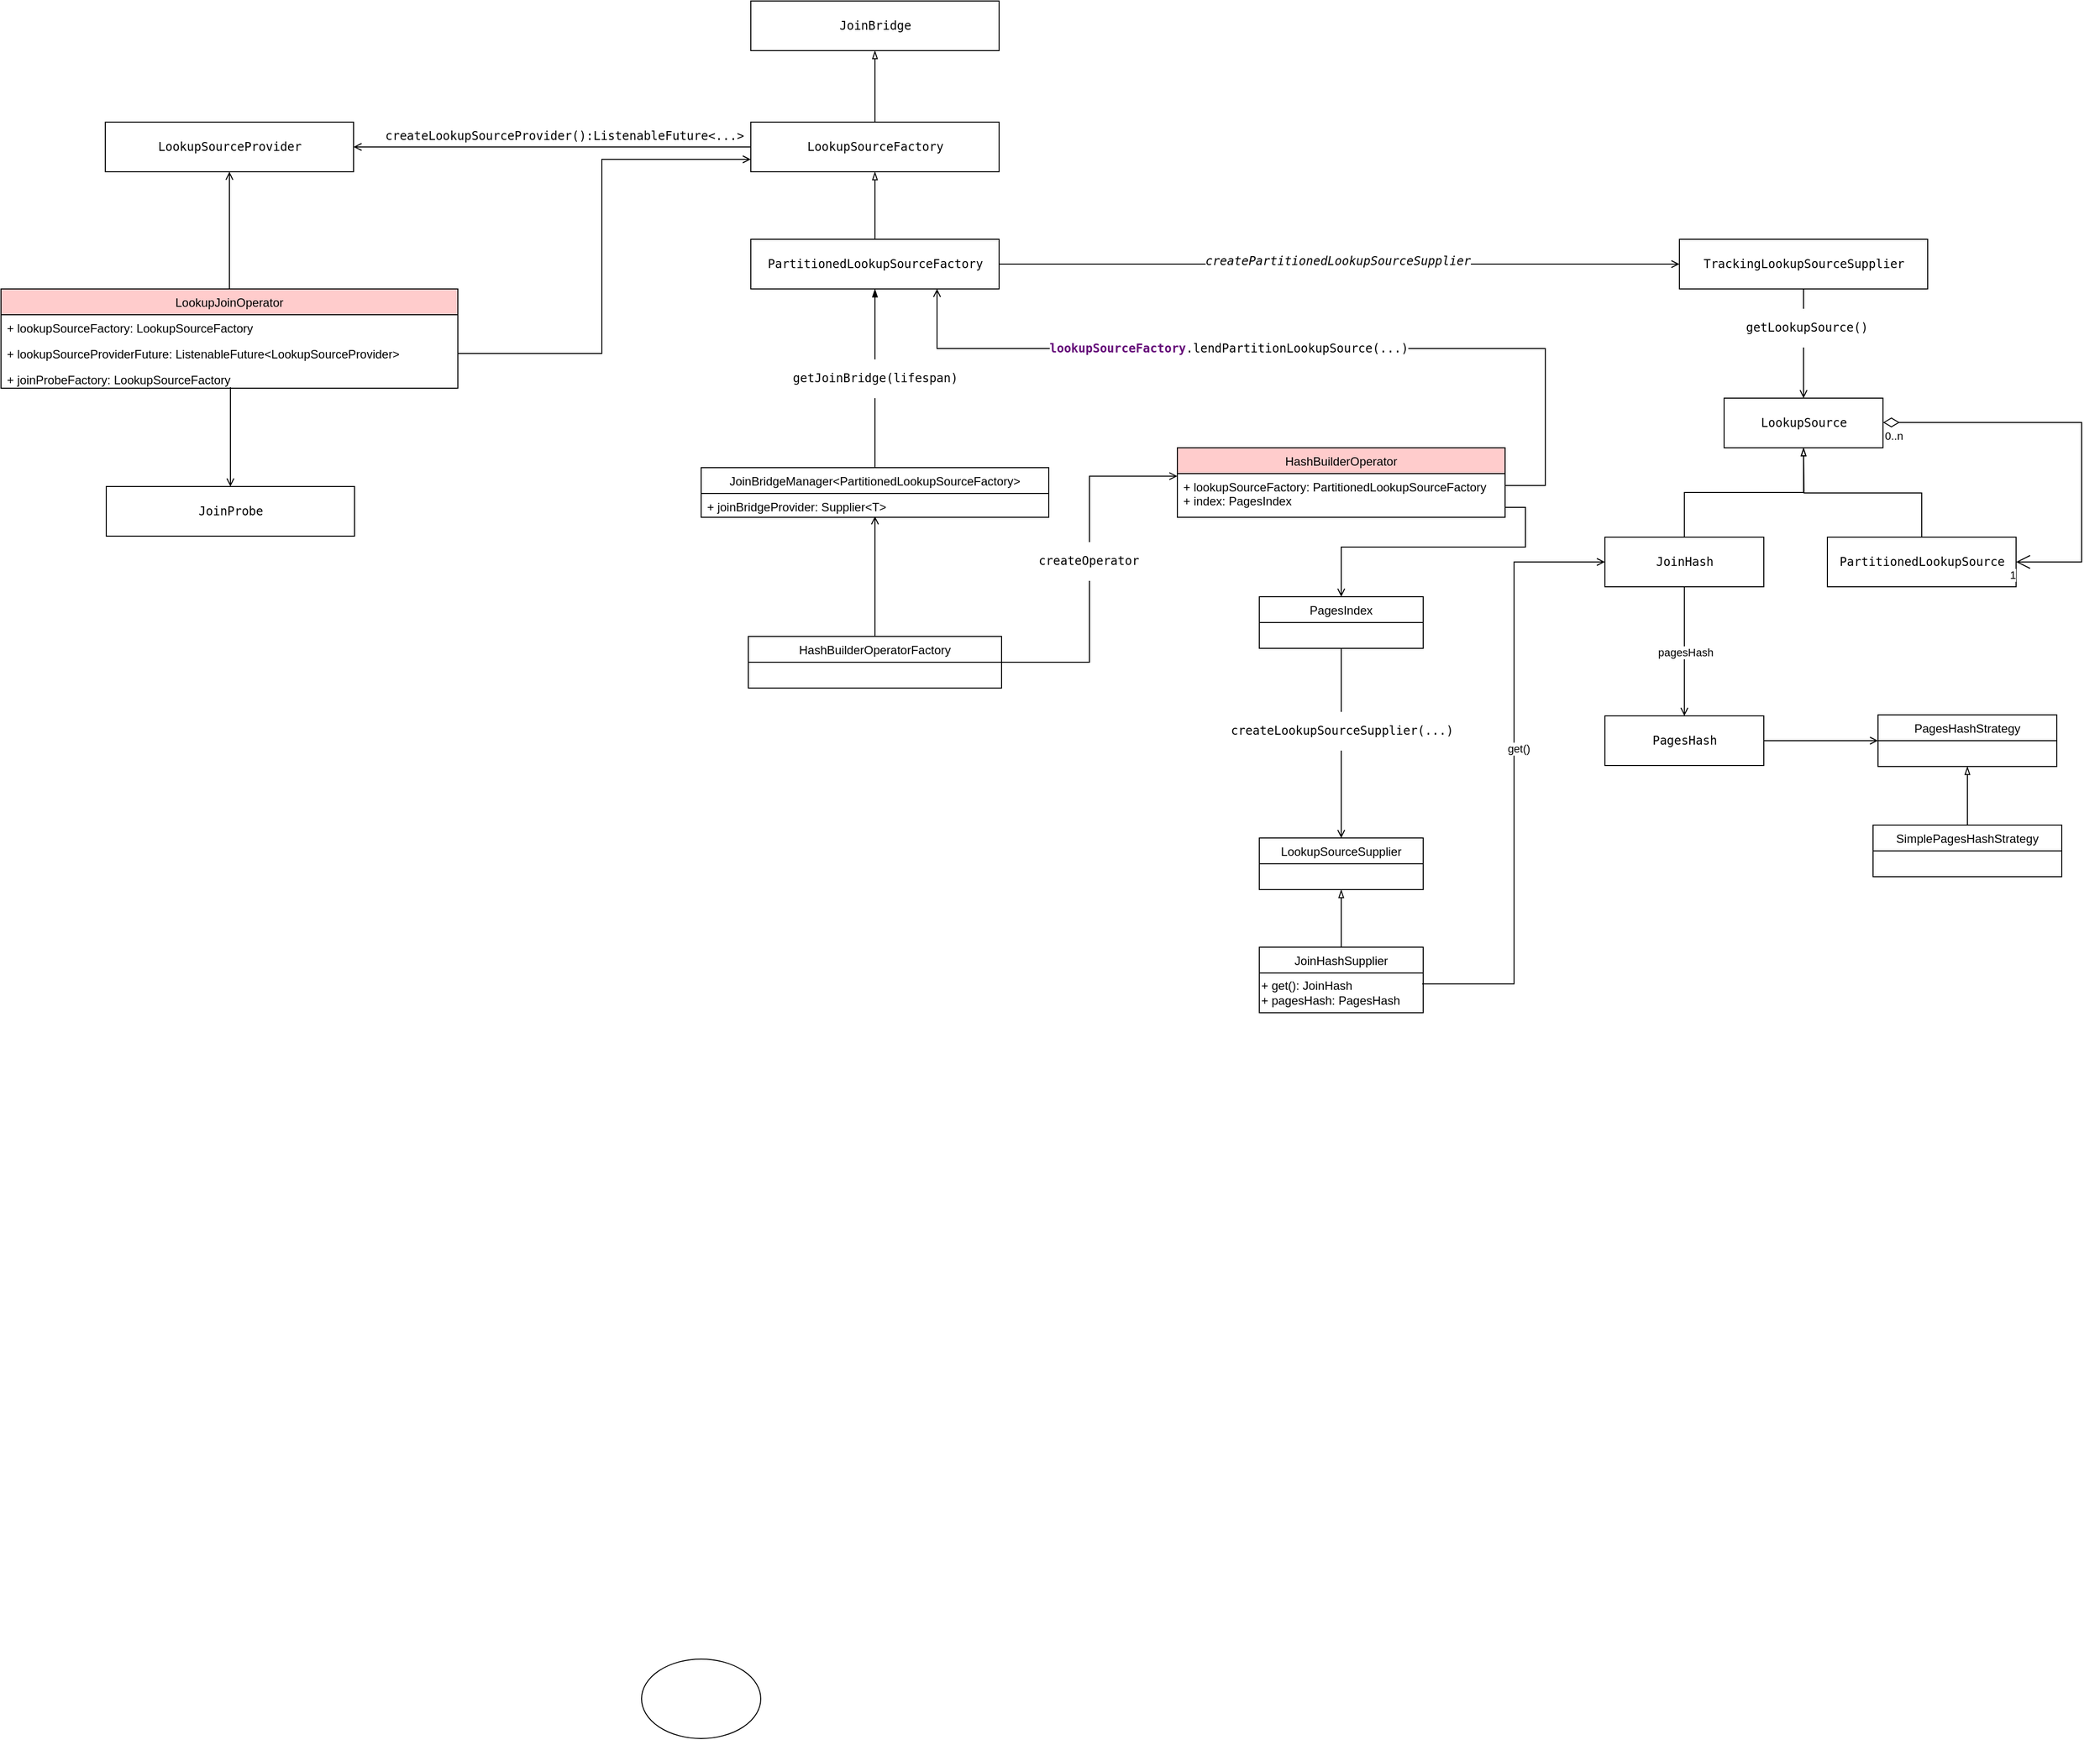 <mxfile version="21.1.7" type="device" pages="2">
  <diagram id="C5RBs43oDa-KdzZeNtuy" name="相关函数">
    <mxGraphModel dx="3328" dy="828" grid="1" gridSize="10" guides="1" tooltips="1" connect="1" arrows="1" fold="1" page="1" pageScale="1" pageWidth="827" pageHeight="1169" math="0" shadow="0">
      <root>
        <mxCell id="WIyWlLk6GJQsqaUBKTNV-0" />
        <mxCell id="WIyWlLk6GJQsqaUBKTNV-1" parent="WIyWlLk6GJQsqaUBKTNV-0" />
        <mxCell id="B8zzbuv3ksz0453BmyY3-16" value="&lt;pre style=&quot;background-color: rgb(255, 255, 255); font-family: &amp;quot;JetBrains Mono&amp;quot;, monospace; font-size: 9pt;&quot;&gt;JoinBridge&lt;/pre&gt;" style="html=1;" parent="WIyWlLk6GJQsqaUBKTNV-1" vertex="1">
          <mxGeometry x="-670" y="50" width="250" height="50" as="geometry" />
        </mxCell>
        <mxCell id="B8zzbuv3ksz0453BmyY3-19" style="edgeStyle=orthogonalEdgeStyle;rounded=1;orthogonalLoop=1;jettySize=auto;html=1;exitX=0.5;exitY=0;exitDx=0;exitDy=0;entryX=0.5;entryY=1;entryDx=0;entryDy=0;endArrow=blockThin;endFill=0;" parent="WIyWlLk6GJQsqaUBKTNV-1" source="B8zzbuv3ksz0453BmyY3-17" target="B8zzbuv3ksz0453BmyY3-16" edge="1">
          <mxGeometry relative="1" as="geometry" />
        </mxCell>
        <mxCell id="3xh_i-ElX3cIJQ1Jjstn-41" style="edgeStyle=orthogonalEdgeStyle;rounded=0;orthogonalLoop=1;jettySize=auto;html=1;exitX=0;exitY=0.5;exitDx=0;exitDy=0;entryX=1;entryY=0.5;entryDx=0;entryDy=0;startArrow=none;startFill=0;endArrow=open;endFill=0;" parent="WIyWlLk6GJQsqaUBKTNV-1" source="B8zzbuv3ksz0453BmyY3-17" target="3xh_i-ElX3cIJQ1Jjstn-40" edge="1">
          <mxGeometry relative="1" as="geometry" />
        </mxCell>
        <mxCell id="3xh_i-ElX3cIJQ1Jjstn-42" value="&lt;pre style=&quot;font-family: &amp;quot;JetBrains Mono&amp;quot;, monospace; font-size: 9pt;&quot;&gt;&lt;br&gt;&lt;/pre&gt;" style="edgeLabel;html=1;align=center;verticalAlign=middle;resizable=0;points=[];" parent="3xh_i-ElX3cIJQ1Jjstn-41" vertex="1" connectable="0">
          <mxGeometry x="-0.046" y="-1" relative="1" as="geometry">
            <mxPoint as="offset" />
          </mxGeometry>
        </mxCell>
        <mxCell id="B8zzbuv3ksz0453BmyY3-17" value="&lt;pre style=&quot;background-color: rgb(255, 255, 255); font-family: &amp;quot;JetBrains Mono&amp;quot;, monospace; font-size: 9pt;&quot;&gt;&lt;pre style=&quot;font-family: &amp;quot;JetBrains Mono&amp;quot;, monospace; font-size: 9pt;&quot;&gt;LookupSourceFactory&lt;/pre&gt;&lt;/pre&gt;" style="html=1;" parent="WIyWlLk6GJQsqaUBKTNV-1" vertex="1">
          <mxGeometry x="-670" y="172" width="250" height="50" as="geometry" />
        </mxCell>
        <mxCell id="B8zzbuv3ksz0453BmyY3-22" value="&lt;pre style=&quot;background-color: rgb(255, 255, 255); font-family: &amp;quot;JetBrains Mono&amp;quot;, monospace; font-size: 9pt;&quot;&gt;&lt;pre style=&quot;font-family: &amp;quot;JetBrains Mono&amp;quot;, monospace; font-size: 9pt;&quot;&gt;LookupSource&lt;/pre&gt;&lt;/pre&gt;" style="html=1;" parent="WIyWlLk6GJQsqaUBKTNV-1" vertex="1">
          <mxGeometry x="310" y="450" width="160" height="50" as="geometry" />
        </mxCell>
        <mxCell id="B8zzbuv3ksz0453BmyY3-25" style="edgeStyle=orthogonalEdgeStyle;rounded=0;orthogonalLoop=1;jettySize=auto;html=1;exitX=0.5;exitY=0;exitDx=0;exitDy=0;entryX=0.5;entryY=1;entryDx=0;entryDy=0;endArrow=blockThin;endFill=0;" parent="WIyWlLk6GJQsqaUBKTNV-1" source="B8zzbuv3ksz0453BmyY3-23" target="B8zzbuv3ksz0453BmyY3-22" edge="1">
          <mxGeometry relative="1" as="geometry" />
        </mxCell>
        <mxCell id="3xh_i-ElX3cIJQ1Jjstn-24" style="edgeStyle=orthogonalEdgeStyle;rounded=0;orthogonalLoop=1;jettySize=auto;html=1;exitX=0;exitY=0.5;exitDx=0;exitDy=0;entryX=0.994;entryY=0.275;entryDx=0;entryDy=0;entryPerimeter=0;startArrow=open;startFill=0;endArrow=none;endFill=0;" parent="WIyWlLk6GJQsqaUBKTNV-1" source="B8zzbuv3ksz0453BmyY3-23" target="3xh_i-ElX3cIJQ1Jjstn-23" edge="1">
          <mxGeometry relative="1" as="geometry" />
        </mxCell>
        <mxCell id="3xh_i-ElX3cIJQ1Jjstn-29" value="get()" style="edgeLabel;html=1;align=center;verticalAlign=middle;resizable=0;points=[];" parent="3xh_i-ElX3cIJQ1Jjstn-24" vertex="1" connectable="0">
          <mxGeometry x="-0.085" y="4" relative="1" as="geometry">
            <mxPoint y="1" as="offset" />
          </mxGeometry>
        </mxCell>
        <mxCell id="3xh_i-ElX3cIJQ1Jjstn-27" style="edgeStyle=orthogonalEdgeStyle;rounded=0;orthogonalLoop=1;jettySize=auto;html=1;exitX=0.5;exitY=1;exitDx=0;exitDy=0;entryX=0.5;entryY=0;entryDx=0;entryDy=0;startArrow=none;startFill=0;endArrow=open;endFill=0;" parent="WIyWlLk6GJQsqaUBKTNV-1" source="B8zzbuv3ksz0453BmyY3-23" target="3xh_i-ElX3cIJQ1Jjstn-25" edge="1">
          <mxGeometry relative="1" as="geometry" />
        </mxCell>
        <mxCell id="3xh_i-ElX3cIJQ1Jjstn-28" value="pagesHash" style="edgeLabel;html=1;align=center;verticalAlign=middle;resizable=0;points=[];" parent="3xh_i-ElX3cIJQ1Jjstn-27" vertex="1" connectable="0">
          <mxGeometry x="0.015" y="1" relative="1" as="geometry">
            <mxPoint as="offset" />
          </mxGeometry>
        </mxCell>
        <mxCell id="B8zzbuv3ksz0453BmyY3-23" value="&lt;pre style=&quot;background-color: rgb(255, 255, 255); font-family: &amp;quot;JetBrains Mono&amp;quot;, monospace; font-size: 9pt;&quot;&gt;&lt;pre style=&quot;font-family: &amp;quot;JetBrains Mono&amp;quot;, monospace; font-size: 9pt;&quot;&gt;JoinHash&lt;/pre&gt;&lt;/pre&gt;" style="html=1;" parent="WIyWlLk6GJQsqaUBKTNV-1" vertex="1">
          <mxGeometry x="190" y="590" width="160" height="50" as="geometry" />
        </mxCell>
        <mxCell id="B8zzbuv3ksz0453BmyY3-26" style="edgeStyle=orthogonalEdgeStyle;rounded=0;orthogonalLoop=1;jettySize=auto;html=1;exitX=0.5;exitY=0;exitDx=0;exitDy=0;endArrow=blockThin;endFill=0;" parent="WIyWlLk6GJQsqaUBKTNV-1" source="B8zzbuv3ksz0453BmyY3-24" edge="1">
          <mxGeometry relative="1" as="geometry">
            <mxPoint x="390" y="500" as="targetPoint" />
          </mxGeometry>
        </mxCell>
        <mxCell id="B8zzbuv3ksz0453BmyY3-24" value="&lt;pre style=&quot;background-color: rgb(255, 255, 255); font-family: &amp;quot;JetBrains Mono&amp;quot;, monospace; font-size: 9pt;&quot;&gt;&lt;pre style=&quot;font-family: &amp;quot;JetBrains Mono&amp;quot;, monospace; font-size: 9pt;&quot;&gt;PartitionedLookupSource&lt;/pre&gt;&lt;/pre&gt;" style="html=1;" parent="WIyWlLk6GJQsqaUBKTNV-1" vertex="1">
          <mxGeometry x="414" y="590" width="190" height="50" as="geometry" />
        </mxCell>
        <mxCell id="B8zzbuv3ksz0453BmyY3-28" value="" style="endArrow=open;html=1;endSize=12;startArrow=diamondThin;startSize=14;startFill=0;edgeStyle=orthogonalEdgeStyle;rounded=0;entryX=1;entryY=0.5;entryDx=0;entryDy=0;" parent="WIyWlLk6GJQsqaUBKTNV-1" target="B8zzbuv3ksz0453BmyY3-24" edge="1">
          <mxGeometry relative="1" as="geometry">
            <mxPoint x="470" y="474.5" as="sourcePoint" />
            <mxPoint x="630" y="474.5" as="targetPoint" />
            <Array as="points">
              <mxPoint x="670" y="475" />
              <mxPoint x="670" y="615" />
            </Array>
          </mxGeometry>
        </mxCell>
        <mxCell id="B8zzbuv3ksz0453BmyY3-29" value="0..n" style="edgeLabel;resizable=0;html=1;align=left;verticalAlign=top;" parent="B8zzbuv3ksz0453BmyY3-28" connectable="0" vertex="1">
          <mxGeometry x="-1" relative="1" as="geometry" />
        </mxCell>
        <mxCell id="B8zzbuv3ksz0453BmyY3-30" value="1" style="edgeLabel;resizable=0;html=1;align=right;verticalAlign=top;" parent="B8zzbuv3ksz0453BmyY3-28" connectable="0" vertex="1">
          <mxGeometry x="1" relative="1" as="geometry" />
        </mxCell>
        <mxCell id="B8zzbuv3ksz0453BmyY3-39" style="edgeStyle=orthogonalEdgeStyle;rounded=0;orthogonalLoop=1;jettySize=auto;html=1;exitX=0.5;exitY=0;exitDx=0;exitDy=0;entryX=0.5;entryY=1;entryDx=0;entryDy=0;endArrow=blockThin;endFill=0;" parent="WIyWlLk6GJQsqaUBKTNV-1" source="B8zzbuv3ksz0453BmyY3-32" target="B8zzbuv3ksz0453BmyY3-17" edge="1">
          <mxGeometry relative="1" as="geometry" />
        </mxCell>
        <mxCell id="B8zzbuv3ksz0453BmyY3-40" style="edgeStyle=orthogonalEdgeStyle;rounded=0;orthogonalLoop=1;jettySize=auto;html=1;exitX=1;exitY=0.5;exitDx=0;exitDy=0;endArrow=open;endFill=0;" parent="WIyWlLk6GJQsqaUBKTNV-1" source="B8zzbuv3ksz0453BmyY3-32" target="B8zzbuv3ksz0453BmyY3-38" edge="1">
          <mxGeometry relative="1" as="geometry" />
        </mxCell>
        <mxCell id="B8zzbuv3ksz0453BmyY3-41" value="&lt;pre style=&quot;font-family: &amp;quot;JetBrains Mono&amp;quot;, monospace; font-size: 9pt;&quot;&gt;&lt;span style=&quot;font-style:italic;&quot;&gt;createPartitionedLookupSourceSupplier&lt;/span&gt;&lt;/pre&gt;" style="edgeLabel;html=1;align=center;verticalAlign=middle;resizable=0;points=[];" parent="B8zzbuv3ksz0453BmyY3-40" vertex="1" connectable="0">
          <mxGeometry x="-0.009" y="3" relative="1" as="geometry">
            <mxPoint x="1" as="offset" />
          </mxGeometry>
        </mxCell>
        <mxCell id="B8zzbuv3ksz0453BmyY3-32" value="&lt;pre style=&quot;background-color: rgb(255, 255, 255); font-family: &amp;quot;JetBrains Mono&amp;quot;, monospace; font-size: 9pt;&quot;&gt;&lt;pre style=&quot;font-family: &amp;quot;JetBrains Mono&amp;quot;, monospace; font-size: 9pt;&quot;&gt;PartitionedLookupSourceFactory&lt;/pre&gt;&lt;/pre&gt;" style="html=1;" parent="WIyWlLk6GJQsqaUBKTNV-1" vertex="1">
          <mxGeometry x="-670" y="290" width="250" height="50" as="geometry" />
        </mxCell>
        <mxCell id="B8zzbuv3ksz0453BmyY3-42" style="edgeStyle=orthogonalEdgeStyle;rounded=0;orthogonalLoop=1;jettySize=auto;html=1;exitX=0.5;exitY=1;exitDx=0;exitDy=0;entryX=0.5;entryY=0;entryDx=0;entryDy=0;endArrow=open;endFill=0;" parent="WIyWlLk6GJQsqaUBKTNV-1" source="B8zzbuv3ksz0453BmyY3-38" target="B8zzbuv3ksz0453BmyY3-22" edge="1">
          <mxGeometry relative="1" as="geometry" />
        </mxCell>
        <mxCell id="B8zzbuv3ksz0453BmyY3-43" value="&lt;pre style=&quot;font-family: &amp;quot;JetBrains Mono&amp;quot;, monospace; font-size: 9pt;&quot;&gt;getLookupSource()&lt;/pre&gt;" style="edgeLabel;html=1;align=center;verticalAlign=middle;resizable=0;points=[];" parent="B8zzbuv3ksz0453BmyY3-42" vertex="1" connectable="0">
          <mxGeometry x="-0.291" y="3" relative="1" as="geometry">
            <mxPoint as="offset" />
          </mxGeometry>
        </mxCell>
        <mxCell id="B8zzbuv3ksz0453BmyY3-38" value="&lt;pre style=&quot;background-color: rgb(255, 255, 255); font-family: &amp;quot;JetBrains Mono&amp;quot;, monospace; font-size: 9pt;&quot;&gt;&lt;pre style=&quot;font-family: &amp;quot;JetBrains Mono&amp;quot;, monospace; font-size: 9pt;&quot;&gt;TrackingLookupSourceSupplier&lt;/pre&gt;&lt;/pre&gt;" style="html=1;" parent="WIyWlLk6GJQsqaUBKTNV-1" vertex="1">
          <mxGeometry x="265" y="290" width="250" height="50" as="geometry" />
        </mxCell>
        <mxCell id="B8zzbuv3ksz0453BmyY3-53" value="&lt;pre style=&quot;font-size: 9pt; font-family: &amp;quot;JetBrains Mono&amp;quot;, monospace;&quot;&gt;getJoinBridge(lifespan)&lt;/pre&gt;" style="edgeStyle=orthogonalEdgeStyle;rounded=0;orthogonalLoop=1;jettySize=auto;html=1;exitX=0.5;exitY=0;exitDx=0;exitDy=0;endArrow=blockThin;endFill=1;" parent="WIyWlLk6GJQsqaUBKTNV-1" source="B8zzbuv3ksz0453BmyY3-44" target="B8zzbuv3ksz0453BmyY3-32" edge="1">
          <mxGeometry relative="1" as="geometry" />
        </mxCell>
        <mxCell id="B8zzbuv3ksz0453BmyY3-44" value="&#xa;JoinBridgeManager&lt;PartitionedLookupSourceFactory&gt;&#xa;" style="swimlane;fontStyle=0;childLayout=stackLayout;horizontal=1;startSize=26;fillColor=none;horizontalStack=0;resizeParent=1;resizeParentMax=0;resizeLast=0;collapsible=1;marginBottom=0;" parent="WIyWlLk6GJQsqaUBKTNV-1" vertex="1">
          <mxGeometry x="-720" y="520" width="350" height="50" as="geometry" />
        </mxCell>
        <mxCell id="B8zzbuv3ksz0453BmyY3-45" value="+ joinBridgeProvider: Supplier&lt;T&gt;" style="text;strokeColor=none;fillColor=none;align=left;verticalAlign=top;spacingLeft=4;spacingRight=4;overflow=hidden;rotatable=0;points=[[0,0.5],[1,0.5]];portConstraint=eastwest;" parent="B8zzbuv3ksz0453BmyY3-44" vertex="1">
          <mxGeometry y="26" width="350" height="24" as="geometry" />
        </mxCell>
        <mxCell id="B8zzbuv3ksz0453BmyY3-54" value="HashBuilderOperator" style="swimlane;fontStyle=0;childLayout=stackLayout;horizontal=1;startSize=26;fillColor=#FFCCCC;horizontalStack=0;resizeParent=1;resizeParentMax=0;resizeLast=0;collapsible=1;marginBottom=0;" parent="WIyWlLk6GJQsqaUBKTNV-1" vertex="1">
          <mxGeometry x="-240.5" y="500" width="330" height="70" as="geometry" />
        </mxCell>
        <mxCell id="B8zzbuv3ksz0453BmyY3-55" value="+ lookupSourceFactory: PartitionedLookupSourceFactory&#xa;+ index: PagesIndex&#xa;" style="text;strokeColor=none;fillColor=none;align=left;verticalAlign=top;spacingLeft=4;spacingRight=4;overflow=hidden;rotatable=0;points=[[0,0.5],[1,0.5]];portConstraint=eastwest;" parent="B8zzbuv3ksz0453BmyY3-54" vertex="1">
          <mxGeometry y="26" width="330" height="44" as="geometry" />
        </mxCell>
        <mxCell id="B8zzbuv3ksz0453BmyY3-66" style="edgeStyle=orthogonalEdgeStyle;rounded=0;orthogonalLoop=1;jettySize=auto;html=1;exitX=1;exitY=0.5;exitDx=0;exitDy=0;entryX=0;entryY=0.059;entryDx=0;entryDy=0;entryPerimeter=0;endArrow=open;endFill=0;" parent="WIyWlLk6GJQsqaUBKTNV-1" source="B8zzbuv3ksz0453BmyY3-58" target="B8zzbuv3ksz0453BmyY3-55" edge="1">
          <mxGeometry relative="1" as="geometry" />
        </mxCell>
        <mxCell id="B8zzbuv3ksz0453BmyY3-69" value="&lt;pre style=&quot;font-family: &amp;quot;JetBrains Mono&amp;quot;, monospace; font-size: 9pt;&quot;&gt;createOperator&lt;/pre&gt;" style="edgeLabel;html=1;align=center;verticalAlign=middle;resizable=0;points=[];" parent="B8zzbuv3ksz0453BmyY3-66" vertex="1" connectable="0">
          <mxGeometry x="0.046" y="1" relative="1" as="geometry">
            <mxPoint as="offset" />
          </mxGeometry>
        </mxCell>
        <mxCell id="3xh_i-ElX3cIJQ1Jjstn-3" style="edgeStyle=orthogonalEdgeStyle;rounded=0;orthogonalLoop=1;jettySize=auto;html=1;exitX=0.5;exitY=0;exitDx=0;exitDy=0;entryX=0.5;entryY=0.958;entryDx=0;entryDy=0;entryPerimeter=0;endArrow=open;endFill=0;" parent="WIyWlLk6GJQsqaUBKTNV-1" source="B8zzbuv3ksz0453BmyY3-58" target="B8zzbuv3ksz0453BmyY3-45" edge="1">
          <mxGeometry relative="1" as="geometry" />
        </mxCell>
        <mxCell id="B8zzbuv3ksz0453BmyY3-58" value="HashBuilderOperatorFactory" style="swimlane;fontStyle=0;childLayout=stackLayout;horizontal=1;startSize=26;fillColor=none;horizontalStack=0;resizeParent=1;resizeParentMax=0;resizeLast=0;collapsible=1;marginBottom=0;" parent="WIyWlLk6GJQsqaUBKTNV-1" vertex="1">
          <mxGeometry x="-672.5" y="690" width="255" height="52" as="geometry" />
        </mxCell>
        <mxCell id="3xh_i-ElX3cIJQ1Jjstn-13" style="edgeStyle=orthogonalEdgeStyle;rounded=0;orthogonalLoop=1;jettySize=auto;html=1;exitX=0.5;exitY=1;exitDx=0;exitDy=0;endArrow=open;endFill=0;" parent="WIyWlLk6GJQsqaUBKTNV-1" source="B8zzbuv3ksz0453BmyY3-71" target="B8zzbuv3ksz0453BmyY3-72" edge="1">
          <mxGeometry relative="1" as="geometry" />
        </mxCell>
        <mxCell id="3xh_i-ElX3cIJQ1Jjstn-21" value="&lt;pre style=&quot;font-family: &amp;quot;JetBrains Mono&amp;quot;, monospace; font-size: 9pt;&quot;&gt;createLookupSourceSupplier(...)&lt;/pre&gt;" style="edgeLabel;html=1;align=center;verticalAlign=middle;resizable=0;points=[];" parent="3xh_i-ElX3cIJQ1Jjstn-13" vertex="1" connectable="0">
          <mxGeometry x="-0.136" relative="1" as="geometry">
            <mxPoint as="offset" />
          </mxGeometry>
        </mxCell>
        <mxCell id="B8zzbuv3ksz0453BmyY3-71" value="PagesIndex" style="swimlane;fontStyle=0;childLayout=stackLayout;horizontal=1;startSize=26;fillColor=none;horizontalStack=0;resizeParent=1;resizeParentMax=0;resizeLast=0;collapsible=1;marginBottom=0;" parent="WIyWlLk6GJQsqaUBKTNV-1" vertex="1">
          <mxGeometry x="-158" y="650" width="165" height="52" as="geometry" />
        </mxCell>
        <mxCell id="B8zzbuv3ksz0453BmyY3-72" value="LookupSourceSupplier" style="swimlane;fontStyle=0;childLayout=stackLayout;horizontal=1;startSize=26;fillColor=none;horizontalStack=0;resizeParent=1;resizeParentMax=0;resizeLast=0;collapsible=1;marginBottom=0;" parent="WIyWlLk6GJQsqaUBKTNV-1" vertex="1">
          <mxGeometry x="-158" y="893" width="165" height="52" as="geometry" />
        </mxCell>
        <mxCell id="B8zzbuv3ksz0453BmyY3-73" value="" style="ellipse;whiteSpace=wrap;html=1;" parent="WIyWlLk6GJQsqaUBKTNV-1" vertex="1">
          <mxGeometry x="-780" y="1720" width="120" height="80" as="geometry" />
        </mxCell>
        <mxCell id="B8zzbuv3ksz0453BmyY3-76" style="edgeStyle=orthogonalEdgeStyle;rounded=0;orthogonalLoop=1;jettySize=auto;html=1;exitX=0.5;exitY=0;exitDx=0;exitDy=0;entryX=0.5;entryY=1;entryDx=0;entryDy=0;endArrow=blockThin;endFill=0;" parent="WIyWlLk6GJQsqaUBKTNV-1" source="B8zzbuv3ksz0453BmyY3-74" target="B8zzbuv3ksz0453BmyY3-75" edge="1">
          <mxGeometry relative="1" as="geometry" />
        </mxCell>
        <mxCell id="B8zzbuv3ksz0453BmyY3-74" value="SimplePagesHashStrategy" style="swimlane;fontStyle=0;childLayout=stackLayout;horizontal=1;startSize=26;fillColor=none;horizontalStack=0;resizeParent=1;resizeParentMax=0;resizeLast=0;collapsible=1;marginBottom=0;" parent="WIyWlLk6GJQsqaUBKTNV-1" vertex="1">
          <mxGeometry x="460" y="880" width="190" height="52" as="geometry" />
        </mxCell>
        <mxCell id="B8zzbuv3ksz0453BmyY3-75" value="PagesHashStrategy" style="swimlane;fontStyle=0;childLayout=stackLayout;horizontal=1;startSize=26;fillColor=none;horizontalStack=0;resizeParent=1;resizeParentMax=0;resizeLast=0;collapsible=1;marginBottom=0;" parent="WIyWlLk6GJQsqaUBKTNV-1" vertex="1">
          <mxGeometry x="465" y="769" width="180" height="52" as="geometry" />
        </mxCell>
        <mxCell id="3xh_i-ElX3cIJQ1Jjstn-1" style="edgeStyle=orthogonalEdgeStyle;rounded=0;orthogonalLoop=1;jettySize=auto;html=1;exitX=0.5;exitY=0;exitDx=0;exitDy=0;entryX=0.5;entryY=1;entryDx=0;entryDy=0;endArrow=blockThin;endFill=0;" parent="WIyWlLk6GJQsqaUBKTNV-1" source="3xh_i-ElX3cIJQ1Jjstn-0" target="B8zzbuv3ksz0453BmyY3-72" edge="1">
          <mxGeometry relative="1" as="geometry" />
        </mxCell>
        <mxCell id="3xh_i-ElX3cIJQ1Jjstn-0" value="JoinHashSupplier" style="swimlane;fontStyle=0;childLayout=stackLayout;horizontal=1;startSize=26;fillColor=none;horizontalStack=0;resizeParent=1;resizeParentMax=0;resizeLast=0;collapsible=1;marginBottom=0;" parent="WIyWlLk6GJQsqaUBKTNV-1" vertex="1">
          <mxGeometry x="-158" y="1003" width="165" height="66" as="geometry" />
        </mxCell>
        <mxCell id="3xh_i-ElX3cIJQ1Jjstn-23" value="+ get(): JoinHash&lt;br&gt;+&amp;nbsp;pagesHash:&amp;nbsp;PagesHash" style="text;html=1;align=left;verticalAlign=middle;resizable=0;points=[];autosize=1;strokeColor=none;fillColor=none;" parent="3xh_i-ElX3cIJQ1Jjstn-0" vertex="1">
          <mxGeometry y="26" width="165" height="40" as="geometry" />
        </mxCell>
        <mxCell id="3xh_i-ElX3cIJQ1Jjstn-5" style="edgeStyle=orthogonalEdgeStyle;rounded=0;orthogonalLoop=1;jettySize=auto;html=1;exitX=1;exitY=0.5;exitDx=0;exitDy=0;entryX=0.75;entryY=1;entryDx=0;entryDy=0;endArrow=open;endFill=0;" parent="WIyWlLk6GJQsqaUBKTNV-1" source="B8zzbuv3ksz0453BmyY3-55" target="B8zzbuv3ksz0453BmyY3-32" edge="1">
          <mxGeometry relative="1" as="geometry">
            <Array as="points">
              <mxPoint x="130" y="538" />
              <mxPoint x="130" y="400" />
              <mxPoint x="-482" y="400" />
            </Array>
          </mxGeometry>
        </mxCell>
        <mxCell id="3xh_i-ElX3cIJQ1Jjstn-19" value="&lt;pre style=&quot;font-family: &amp;quot;JetBrains Mono&amp;quot;, monospace; font-size: 9pt;&quot;&gt;&lt;span style=&quot;color:#660e7a;font-weight:bold;&quot;&gt;lookupSourceFactory&lt;/span&gt;.lendPartitionLookupSource(...)&lt;/pre&gt;" style="edgeLabel;html=1;align=center;verticalAlign=middle;resizable=0;points=[];" parent="3xh_i-ElX3cIJQ1Jjstn-5" vertex="1" connectable="0">
          <mxGeometry x="0.179" relative="1" as="geometry">
            <mxPoint as="offset" />
          </mxGeometry>
        </mxCell>
        <mxCell id="3xh_i-ElX3cIJQ1Jjstn-22" style="edgeStyle=orthogonalEdgeStyle;rounded=0;orthogonalLoop=1;jettySize=auto;html=1;exitX=1;exitY=0.5;exitDx=0;exitDy=0;entryX=0.5;entryY=0;entryDx=0;entryDy=0;startArrow=none;startFill=0;endArrow=open;endFill=0;" parent="WIyWlLk6GJQsqaUBKTNV-1" source="B8zzbuv3ksz0453BmyY3-55" target="B8zzbuv3ksz0453BmyY3-71" edge="1">
          <mxGeometry relative="1" as="geometry">
            <Array as="points">
              <mxPoint x="90" y="560" />
              <mxPoint x="110" y="560" />
              <mxPoint x="110" y="600" />
              <mxPoint x="-75" y="600" />
            </Array>
          </mxGeometry>
        </mxCell>
        <mxCell id="3xh_i-ElX3cIJQ1Jjstn-30" style="edgeStyle=orthogonalEdgeStyle;rounded=0;orthogonalLoop=1;jettySize=auto;html=1;exitX=1;exitY=0.5;exitDx=0;exitDy=0;entryX=0;entryY=0.5;entryDx=0;entryDy=0;startArrow=none;startFill=0;endArrow=open;endFill=0;" parent="WIyWlLk6GJQsqaUBKTNV-1" source="3xh_i-ElX3cIJQ1Jjstn-25" target="B8zzbuv3ksz0453BmyY3-75" edge="1">
          <mxGeometry relative="1" as="geometry" />
        </mxCell>
        <mxCell id="3xh_i-ElX3cIJQ1Jjstn-25" value="&lt;pre style=&quot;background-color: rgb(255, 255, 255); font-family: &amp;quot;JetBrains Mono&amp;quot;, monospace; font-size: 9pt;&quot;&gt;&lt;pre style=&quot;font-family: &amp;quot;JetBrains Mono&amp;quot;, monospace; font-size: 9pt;&quot;&gt;PagesHash&lt;/pre&gt;&lt;/pre&gt;" style="html=1;" parent="WIyWlLk6GJQsqaUBKTNV-1" vertex="1">
          <mxGeometry x="190" y="770" width="160" height="50" as="geometry" />
        </mxCell>
        <mxCell id="3xh_i-ElX3cIJQ1Jjstn-40" value="&lt;pre style=&quot;background-color: rgb(255, 255, 255); font-family: &amp;quot;JetBrains Mono&amp;quot;, monospace; font-size: 9pt;&quot;&gt;&lt;pre style=&quot;font-family: &amp;quot;JetBrains Mono&amp;quot;, monospace; font-size: 9pt;&quot;&gt;LookupSourceProvider&lt;/pre&gt;&lt;/pre&gt;" style="html=1;" parent="WIyWlLk6GJQsqaUBKTNV-1" vertex="1">
          <mxGeometry x="-1320" y="172" width="250" height="50" as="geometry" />
        </mxCell>
        <mxCell id="3xh_i-ElX3cIJQ1Jjstn-47" style="edgeStyle=orthogonalEdgeStyle;rounded=0;orthogonalLoop=1;jettySize=auto;html=1;exitX=0.5;exitY=0;exitDx=0;exitDy=0;startArrow=none;startFill=0;endArrow=open;endFill=0;" parent="WIyWlLk6GJQsqaUBKTNV-1" source="3xh_i-ElX3cIJQ1Jjstn-43" target="3xh_i-ElX3cIJQ1Jjstn-40" edge="1">
          <mxGeometry relative="1" as="geometry" />
        </mxCell>
        <mxCell id="3xh_i-ElX3cIJQ1Jjstn-43" value="LookupJoinOperator" style="swimlane;fontStyle=0;childLayout=stackLayout;horizontal=1;startSize=26;fillColor=#FFCCCC;horizontalStack=0;resizeParent=1;resizeParentMax=0;resizeLast=0;collapsible=1;marginBottom=0;" parent="WIyWlLk6GJQsqaUBKTNV-1" vertex="1">
          <mxGeometry x="-1425" y="340" width="460" height="100" as="geometry" />
        </mxCell>
        <mxCell id="3xh_i-ElX3cIJQ1Jjstn-44" value="+ lookupSourceFactory: LookupSourceFactory" style="text;strokeColor=none;fillColor=none;align=left;verticalAlign=top;spacingLeft=4;spacingRight=4;overflow=hidden;rotatable=0;points=[[0,0.5],[1,0.5]];portConstraint=eastwest;" parent="3xh_i-ElX3cIJQ1Jjstn-43" vertex="1">
          <mxGeometry y="26" width="460" height="26" as="geometry" />
        </mxCell>
        <mxCell id="3xh_i-ElX3cIJQ1Jjstn-45" value="+ lookupSourceProviderFuture: ListenableFuture&lt;LookupSourceProvider&gt;" style="text;strokeColor=none;fillColor=none;align=left;verticalAlign=top;spacingLeft=4;spacingRight=4;overflow=hidden;rotatable=0;points=[[0,0.5],[1,0.5]];portConstraint=eastwest;" parent="3xh_i-ElX3cIJQ1Jjstn-43" vertex="1">
          <mxGeometry y="52" width="460" height="26" as="geometry" />
        </mxCell>
        <mxCell id="3xh_i-ElX3cIJQ1Jjstn-46" value="+ joinProbeFactory: LookupSourceFactory" style="text;strokeColor=none;fillColor=none;align=left;verticalAlign=top;spacingLeft=4;spacingRight=4;overflow=hidden;rotatable=0;points=[[0,0.5],[1,0.5]];portConstraint=eastwest;" parent="3xh_i-ElX3cIJQ1Jjstn-43" vertex="1">
          <mxGeometry y="78" width="460" height="22" as="geometry" />
        </mxCell>
        <mxCell id="3xh_i-ElX3cIJQ1Jjstn-50" value="&lt;pre style=&quot;color: rgb(0, 0, 0); font-size: 9pt; font-style: normal; font-variant-ligatures: normal; font-variant-caps: normal; font-weight: 400; letter-spacing: normal; orphans: 2; text-align: center; text-indent: 0px; text-transform: none; widows: 2; word-spacing: 0px; -webkit-text-stroke-width: 0px; text-decoration-thickness: initial; text-decoration-style: initial; text-decoration-color: initial; font-family: &amp;quot;JetBrains Mono&amp;quot;, monospace;&quot;&gt;createLookupSourceProvider():ListenableFuture&amp;lt;...&amp;gt;&lt;/pre&gt;" style="text;whiteSpace=wrap;html=1;" parent="WIyWlLk6GJQsqaUBKTNV-1" vertex="1">
          <mxGeometry x="-1040" y="160" width="310" height="90" as="geometry" />
        </mxCell>
        <mxCell id="3xh_i-ElX3cIJQ1Jjstn-51" style="edgeStyle=orthogonalEdgeStyle;rounded=0;orthogonalLoop=1;jettySize=auto;html=1;exitX=1;exitY=0.5;exitDx=0;exitDy=0;entryX=0;entryY=0.75;entryDx=0;entryDy=0;startArrow=none;startFill=0;endArrow=open;endFill=0;" parent="WIyWlLk6GJQsqaUBKTNV-1" source="3xh_i-ElX3cIJQ1Jjstn-45" target="B8zzbuv3ksz0453BmyY3-17" edge="1">
          <mxGeometry relative="1" as="geometry">
            <Array as="points">
              <mxPoint x="-820" y="405" />
              <mxPoint x="-820" y="210" />
            </Array>
          </mxGeometry>
        </mxCell>
        <mxCell id="3xh_i-ElX3cIJQ1Jjstn-54" style="edgeStyle=orthogonalEdgeStyle;rounded=0;orthogonalLoop=1;jettySize=auto;html=1;exitX=0.5;exitY=0;exitDx=0;exitDy=0;startArrow=open;startFill=0;endArrow=none;endFill=0;" parent="WIyWlLk6GJQsqaUBKTNV-1" source="3xh_i-ElX3cIJQ1Jjstn-52" edge="1">
          <mxGeometry relative="1" as="geometry">
            <mxPoint x="-1194" y="439" as="targetPoint" />
          </mxGeometry>
        </mxCell>
        <mxCell id="3xh_i-ElX3cIJQ1Jjstn-52" value="&lt;pre style=&quot;background-color: rgb(255, 255, 255); font-family: &amp;quot;JetBrains Mono&amp;quot;, monospace; font-size: 9pt;&quot;&gt;JoinProbe&lt;/pre&gt;" style="html=1;" parent="WIyWlLk6GJQsqaUBKTNV-1" vertex="1">
          <mxGeometry x="-1319" y="539" width="250" height="50" as="geometry" />
        </mxCell>
      </root>
    </mxGraphModel>
  </diagram>
  <diagram id="e4qjqhLQYlEm5onuvH3K" name="第 2 页">
    <mxGraphModel dx="1298" dy="841" grid="1" gridSize="10" guides="1" tooltips="1" connect="1" arrows="1" fold="1" page="1" pageScale="1" pageWidth="827" pageHeight="1169" math="0" shadow="0">
      <root>
        <mxCell id="0" />
        <mxCell id="1" parent="0" />
      </root>
    </mxGraphModel>
  </diagram>
</mxfile>
